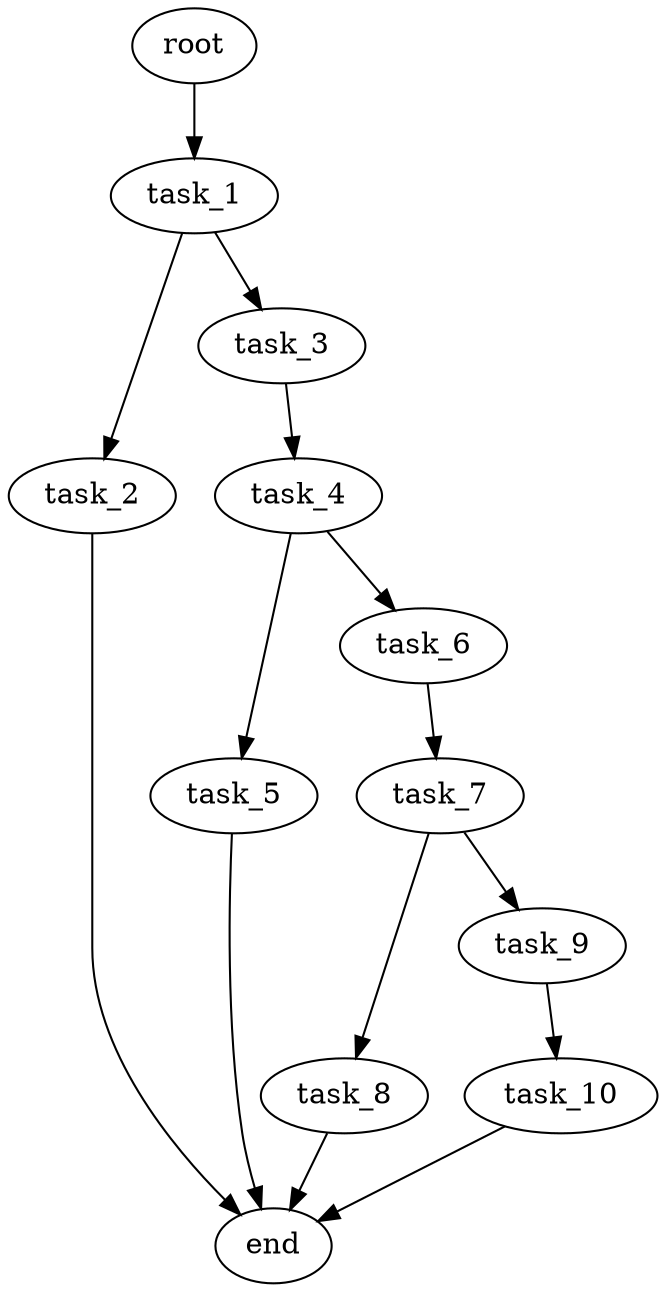 digraph G {
  root [size="0.000000e+00"];
  task_1 [size="9.104873e+01"];
  task_2 [size="6.589447e+01"];
  task_3 [size="3.367595e+01"];
  task_4 [size="2.188561e+02"];
  task_5 [size="1.022396e+02"];
  task_6 [size="9.438476e+01"];
  task_7 [size="1.947691e+02"];
  task_8 [size="1.660605e+02"];
  task_9 [size="2.205462e+02"];
  task_10 [size="8.593883e+01"];
  end [size="0.000000e+00"];

  root -> task_1 [size="1.000000e-12"];
  task_1 -> task_2 [size="2.003192e+01"];
  task_1 -> task_3 [size="1.023749e+01"];
  task_2 -> end [size="1.000000e-12"];
  task_3 -> task_4 [size="6.653225e+01"];
  task_4 -> task_5 [size="3.108085e+01"];
  task_4 -> task_6 [size="2.869297e+01"];
  task_5 -> end [size="1.000000e-12"];
  task_6 -> task_7 [size="5.920982e+01"];
  task_7 -> task_8 [size="5.048238e+01"];
  task_7 -> task_9 [size="6.704605e+01"];
  task_8 -> end [size="1.000000e-12"];
  task_9 -> task_10 [size="2.612540e+01"];
  task_10 -> end [size="1.000000e-12"];
}
